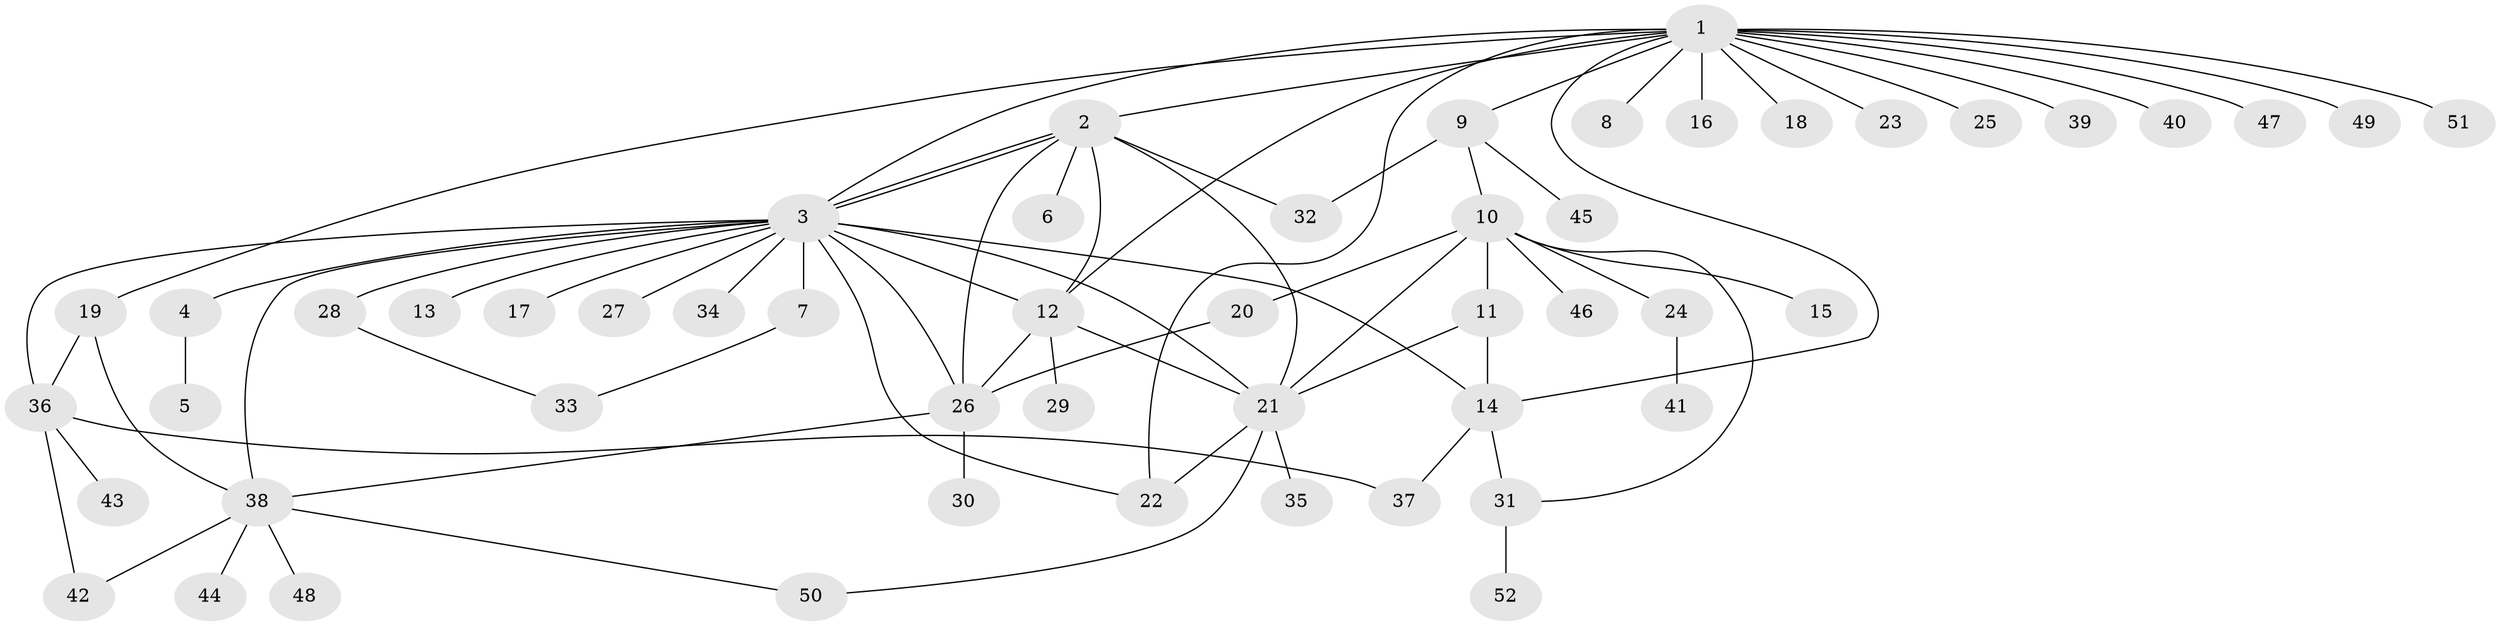// coarse degree distribution, {19: 0.025, 13: 0.025, 2: 0.2, 1: 0.55, 10: 0.025, 6: 0.025, 4: 0.05, 3: 0.025, 7: 0.05, 5: 0.025}
// Generated by graph-tools (version 1.1) at 2025/23/03/03/25 07:23:51]
// undirected, 52 vertices, 75 edges
graph export_dot {
graph [start="1"]
  node [color=gray90,style=filled];
  1;
  2;
  3;
  4;
  5;
  6;
  7;
  8;
  9;
  10;
  11;
  12;
  13;
  14;
  15;
  16;
  17;
  18;
  19;
  20;
  21;
  22;
  23;
  24;
  25;
  26;
  27;
  28;
  29;
  30;
  31;
  32;
  33;
  34;
  35;
  36;
  37;
  38;
  39;
  40;
  41;
  42;
  43;
  44;
  45;
  46;
  47;
  48;
  49;
  50;
  51;
  52;
  1 -- 2;
  1 -- 3;
  1 -- 8;
  1 -- 9;
  1 -- 12;
  1 -- 14;
  1 -- 16;
  1 -- 18;
  1 -- 19;
  1 -- 22;
  1 -- 23;
  1 -- 25;
  1 -- 39;
  1 -- 40;
  1 -- 47;
  1 -- 49;
  1 -- 51;
  2 -- 3;
  2 -- 3;
  2 -- 6;
  2 -- 12;
  2 -- 21;
  2 -- 26;
  2 -- 32;
  3 -- 4;
  3 -- 7;
  3 -- 12;
  3 -- 13;
  3 -- 14;
  3 -- 17;
  3 -- 21;
  3 -- 22;
  3 -- 26;
  3 -- 27;
  3 -- 28;
  3 -- 34;
  3 -- 36;
  3 -- 38;
  4 -- 5;
  7 -- 33;
  9 -- 10;
  9 -- 32;
  9 -- 45;
  10 -- 11;
  10 -- 15;
  10 -- 20;
  10 -- 21;
  10 -- 24;
  10 -- 31;
  10 -- 46;
  11 -- 14;
  11 -- 21;
  12 -- 21;
  12 -- 26;
  12 -- 29;
  14 -- 31;
  14 -- 37;
  19 -- 36;
  19 -- 38;
  20 -- 26;
  21 -- 22;
  21 -- 35;
  21 -- 50;
  24 -- 41;
  26 -- 30;
  26 -- 38;
  28 -- 33;
  31 -- 52;
  36 -- 37;
  36 -- 42;
  36 -- 43;
  38 -- 42;
  38 -- 44;
  38 -- 48;
  38 -- 50;
}
